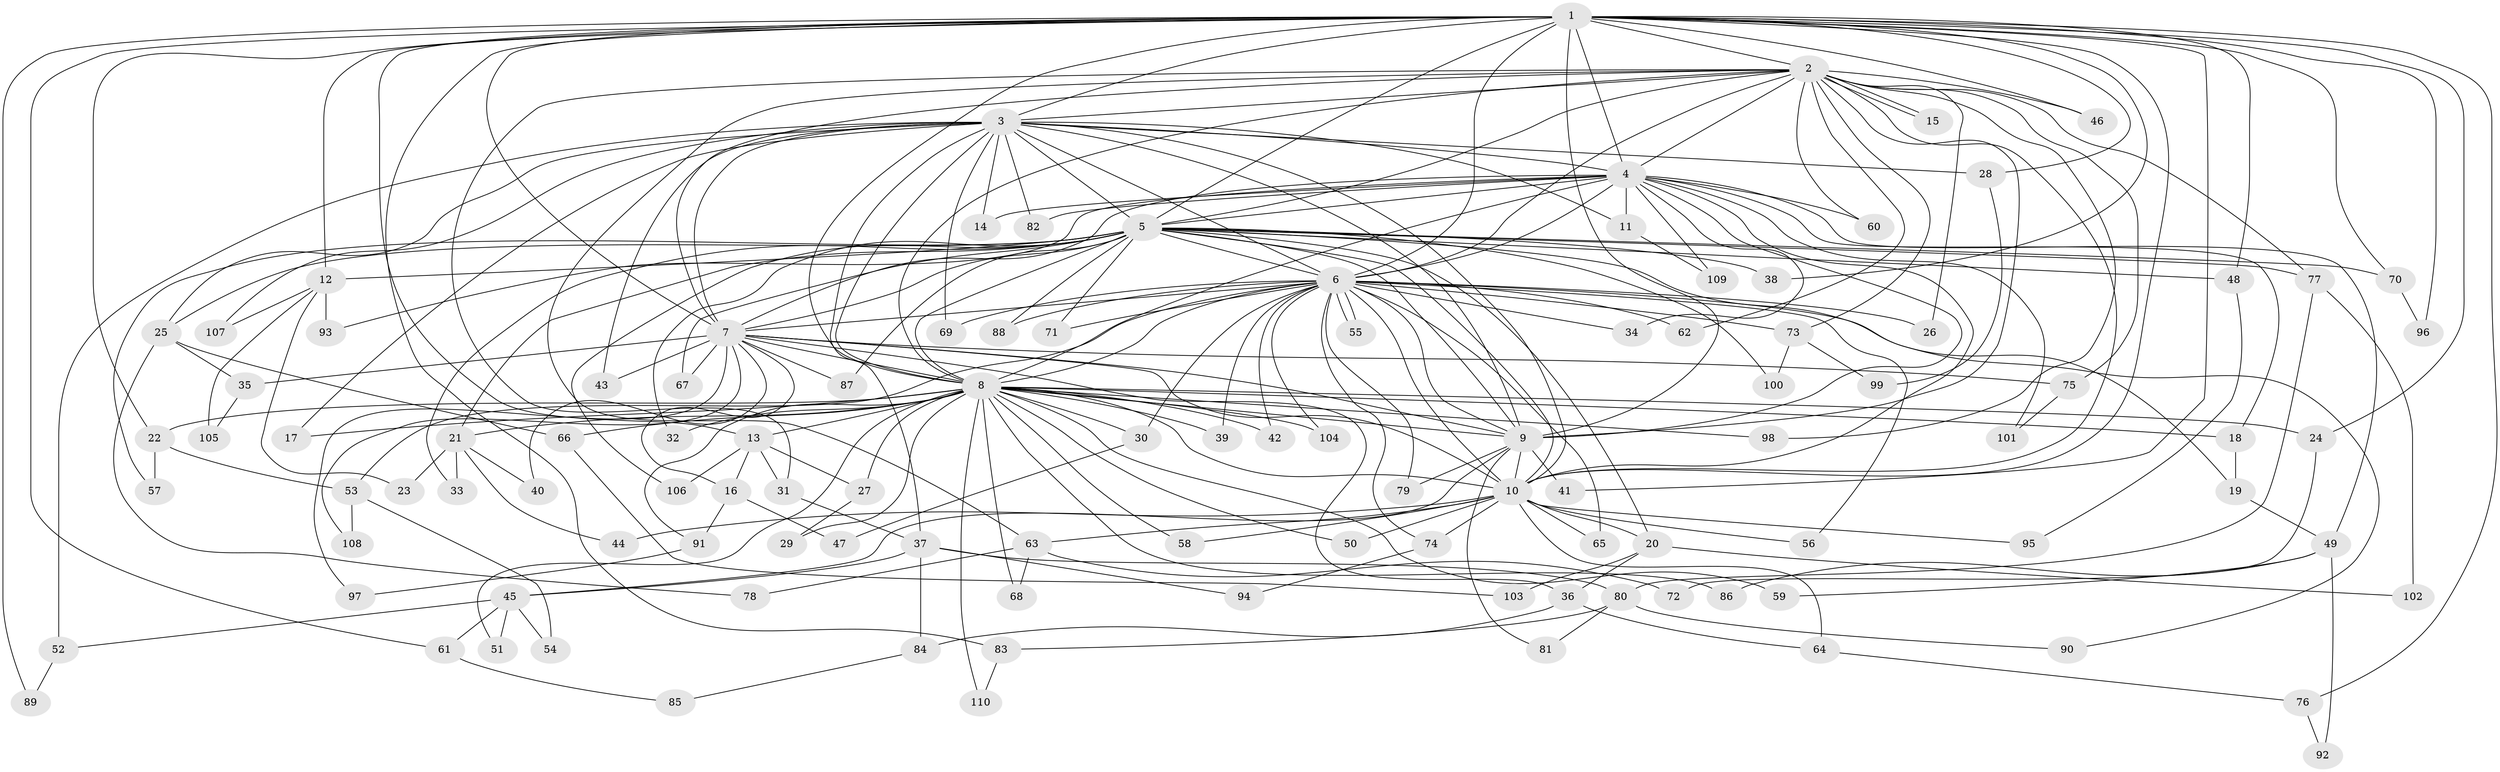 // coarse degree distribution, {21: 0.011627906976744186, 20: 0.011627906976744186, 18: 0.023255813953488372, 16: 0.011627906976744186, 25: 0.011627906976744186, 26: 0.011627906976744186, 39: 0.011627906976744186, 11: 0.011627906976744186, 3: 0.22093023255813954, 6: 0.03488372093023256, 2: 0.5116279069767442, 4: 0.05813953488372093, 7: 0.011627906976744186, 5: 0.046511627906976744, 10: 0.011627906976744186}
// Generated by graph-tools (version 1.1) at 2025/51/02/27/25 19:51:48]
// undirected, 110 vertices, 245 edges
graph export_dot {
graph [start="1"]
  node [color=gray90,style=filled];
  1;
  2;
  3;
  4;
  5;
  6;
  7;
  8;
  9;
  10;
  11;
  12;
  13;
  14;
  15;
  16;
  17;
  18;
  19;
  20;
  21;
  22;
  23;
  24;
  25;
  26;
  27;
  28;
  29;
  30;
  31;
  32;
  33;
  34;
  35;
  36;
  37;
  38;
  39;
  40;
  41;
  42;
  43;
  44;
  45;
  46;
  47;
  48;
  49;
  50;
  51;
  52;
  53;
  54;
  55;
  56;
  57;
  58;
  59;
  60;
  61;
  62;
  63;
  64;
  65;
  66;
  67;
  68;
  69;
  70;
  71;
  72;
  73;
  74;
  75;
  76;
  77;
  78;
  79;
  80;
  81;
  82;
  83;
  84;
  85;
  86;
  87;
  88;
  89;
  90;
  91;
  92;
  93;
  94;
  95;
  96;
  97;
  98;
  99;
  100;
  101;
  102;
  103;
  104;
  105;
  106;
  107;
  108;
  109;
  110;
  1 -- 2;
  1 -- 3;
  1 -- 4;
  1 -- 5;
  1 -- 6;
  1 -- 7;
  1 -- 8;
  1 -- 9;
  1 -- 10;
  1 -- 12;
  1 -- 13;
  1 -- 22;
  1 -- 24;
  1 -- 28;
  1 -- 38;
  1 -- 41;
  1 -- 46;
  1 -- 48;
  1 -- 61;
  1 -- 70;
  1 -- 76;
  1 -- 83;
  1 -- 89;
  1 -- 96;
  2 -- 3;
  2 -- 4;
  2 -- 5;
  2 -- 6;
  2 -- 7;
  2 -- 8;
  2 -- 9;
  2 -- 10;
  2 -- 15;
  2 -- 15;
  2 -- 26;
  2 -- 31;
  2 -- 46;
  2 -- 60;
  2 -- 62;
  2 -- 63;
  2 -- 73;
  2 -- 75;
  2 -- 77;
  2 -- 98;
  3 -- 4;
  3 -- 5;
  3 -- 6;
  3 -- 7;
  3 -- 8;
  3 -- 9;
  3 -- 10;
  3 -- 11;
  3 -- 14;
  3 -- 17;
  3 -- 25;
  3 -- 28;
  3 -- 37;
  3 -- 43;
  3 -- 52;
  3 -- 69;
  3 -- 82;
  3 -- 107;
  4 -- 5;
  4 -- 6;
  4 -- 7;
  4 -- 8;
  4 -- 9;
  4 -- 10;
  4 -- 11;
  4 -- 14;
  4 -- 18;
  4 -- 34;
  4 -- 49;
  4 -- 60;
  4 -- 82;
  4 -- 93;
  4 -- 101;
  4 -- 109;
  5 -- 6;
  5 -- 7;
  5 -- 8;
  5 -- 9;
  5 -- 10;
  5 -- 12;
  5 -- 19;
  5 -- 20;
  5 -- 21;
  5 -- 25;
  5 -- 32;
  5 -- 33;
  5 -- 38;
  5 -- 48;
  5 -- 57;
  5 -- 67;
  5 -- 70;
  5 -- 71;
  5 -- 77;
  5 -- 87;
  5 -- 88;
  5 -- 100;
  5 -- 106;
  6 -- 7;
  6 -- 8;
  6 -- 9;
  6 -- 10;
  6 -- 26;
  6 -- 30;
  6 -- 34;
  6 -- 39;
  6 -- 42;
  6 -- 53;
  6 -- 55;
  6 -- 55;
  6 -- 56;
  6 -- 62;
  6 -- 65;
  6 -- 69;
  6 -- 71;
  6 -- 73;
  6 -- 74;
  6 -- 79;
  6 -- 88;
  6 -- 90;
  6 -- 104;
  7 -- 8;
  7 -- 9;
  7 -- 10;
  7 -- 16;
  7 -- 35;
  7 -- 36;
  7 -- 40;
  7 -- 43;
  7 -- 67;
  7 -- 75;
  7 -- 87;
  7 -- 97;
  7 -- 108;
  8 -- 9;
  8 -- 10;
  8 -- 13;
  8 -- 17;
  8 -- 18;
  8 -- 21;
  8 -- 22;
  8 -- 24;
  8 -- 27;
  8 -- 29;
  8 -- 30;
  8 -- 32;
  8 -- 39;
  8 -- 42;
  8 -- 50;
  8 -- 51;
  8 -- 58;
  8 -- 59;
  8 -- 66;
  8 -- 68;
  8 -- 86;
  8 -- 91;
  8 -- 98;
  8 -- 104;
  8 -- 110;
  9 -- 10;
  9 -- 41;
  9 -- 45;
  9 -- 79;
  9 -- 81;
  10 -- 20;
  10 -- 44;
  10 -- 50;
  10 -- 56;
  10 -- 58;
  10 -- 63;
  10 -- 64;
  10 -- 65;
  10 -- 74;
  10 -- 95;
  11 -- 109;
  12 -- 23;
  12 -- 93;
  12 -- 105;
  12 -- 107;
  13 -- 16;
  13 -- 27;
  13 -- 31;
  13 -- 106;
  16 -- 47;
  16 -- 91;
  18 -- 19;
  19 -- 49;
  20 -- 36;
  20 -- 102;
  20 -- 103;
  21 -- 23;
  21 -- 33;
  21 -- 40;
  21 -- 44;
  22 -- 53;
  22 -- 57;
  24 -- 72;
  25 -- 35;
  25 -- 66;
  25 -- 78;
  27 -- 29;
  28 -- 99;
  30 -- 47;
  31 -- 37;
  35 -- 105;
  36 -- 64;
  36 -- 84;
  37 -- 45;
  37 -- 80;
  37 -- 84;
  37 -- 94;
  45 -- 51;
  45 -- 52;
  45 -- 54;
  45 -- 61;
  48 -- 95;
  49 -- 59;
  49 -- 86;
  49 -- 92;
  52 -- 89;
  53 -- 54;
  53 -- 108;
  61 -- 85;
  63 -- 68;
  63 -- 72;
  63 -- 78;
  64 -- 76;
  66 -- 103;
  70 -- 96;
  73 -- 99;
  73 -- 100;
  74 -- 94;
  75 -- 101;
  76 -- 92;
  77 -- 80;
  77 -- 102;
  80 -- 81;
  80 -- 83;
  80 -- 90;
  83 -- 110;
  84 -- 85;
  91 -- 97;
}
